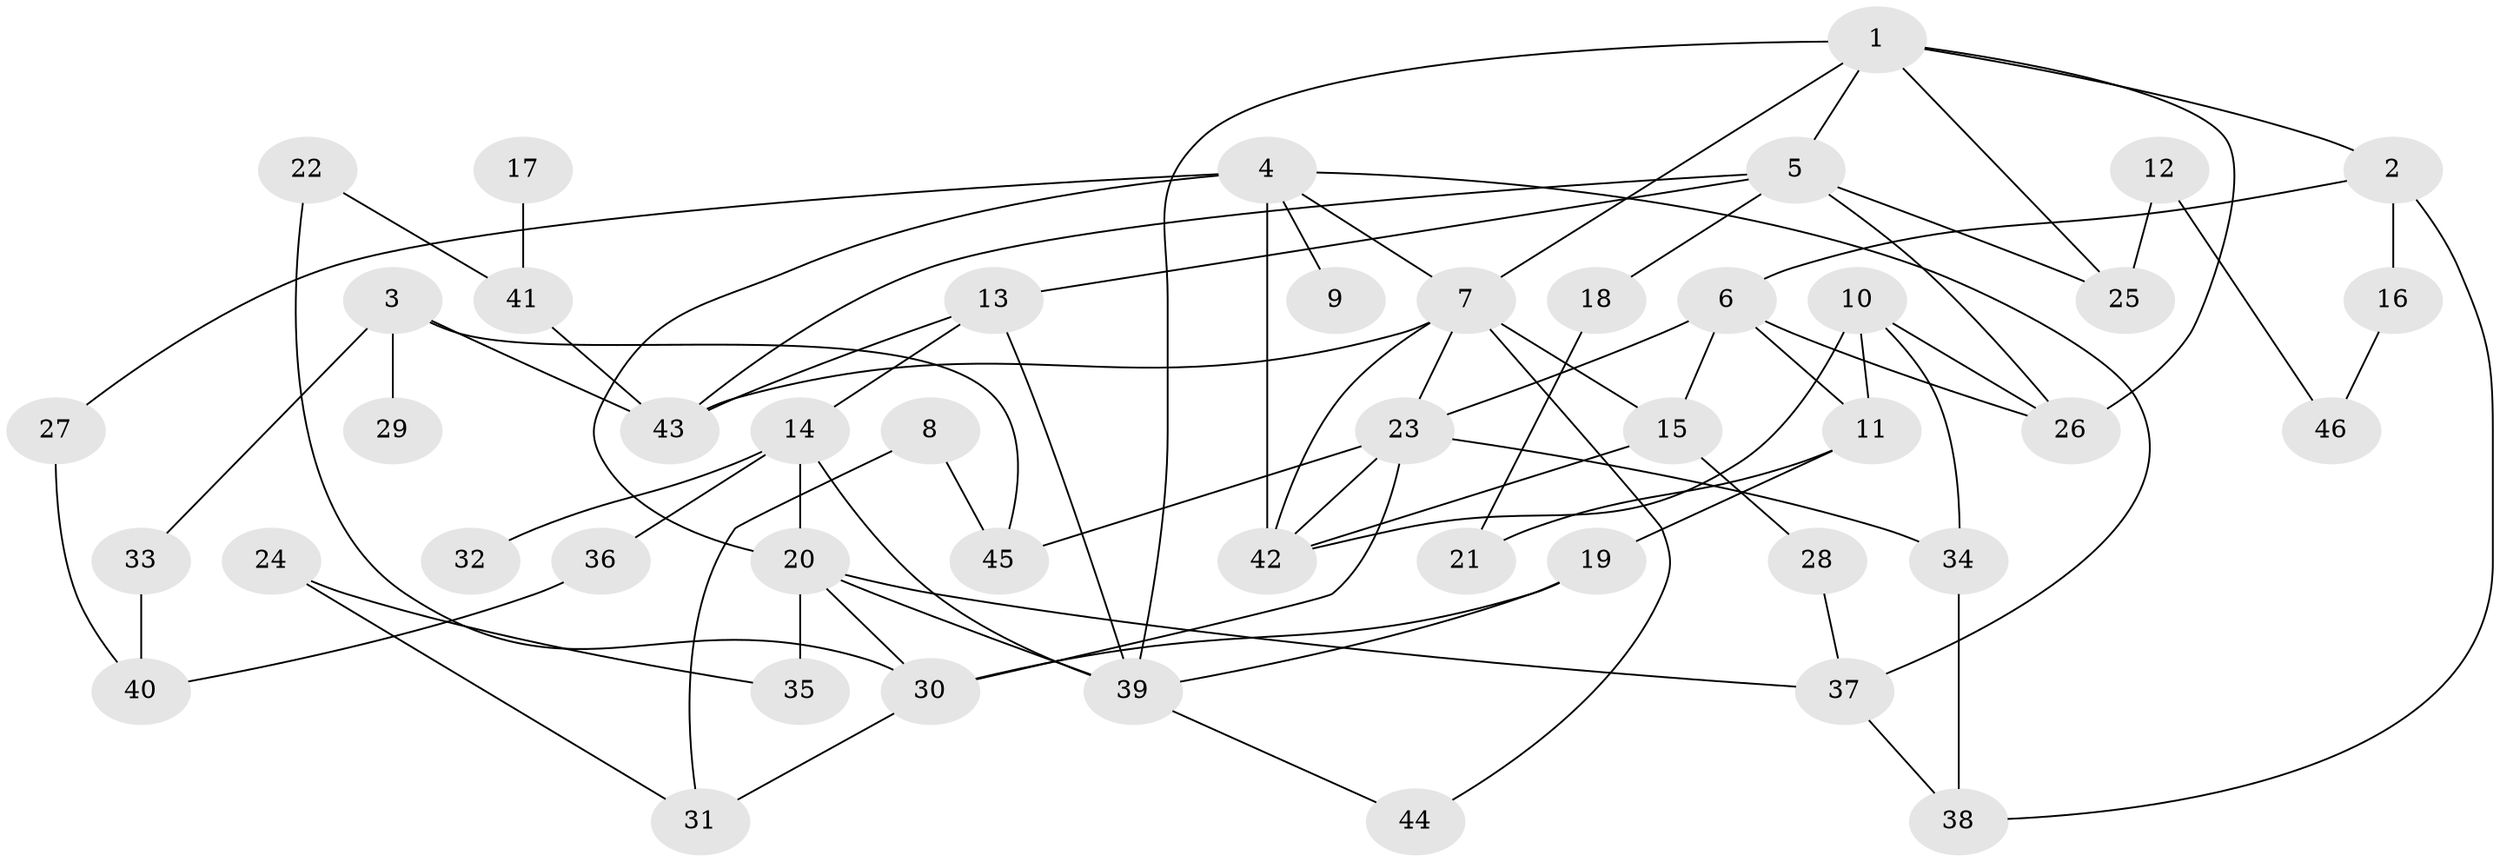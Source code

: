 // original degree distribution, {6: 0.02197802197802198, 5: 0.054945054945054944, 3: 0.23076923076923078, 4: 0.16483516483516483, 1: 0.15384615384615385, 2: 0.3516483516483517, 7: 0.02197802197802198}
// Generated by graph-tools (version 1.1) at 2025/01/03/09/25 03:01:05]
// undirected, 46 vertices, 78 edges
graph export_dot {
graph [start="1"]
  node [color=gray90,style=filled];
  1;
  2;
  3;
  4;
  5;
  6;
  7;
  8;
  9;
  10;
  11;
  12;
  13;
  14;
  15;
  16;
  17;
  18;
  19;
  20;
  21;
  22;
  23;
  24;
  25;
  26;
  27;
  28;
  29;
  30;
  31;
  32;
  33;
  34;
  35;
  36;
  37;
  38;
  39;
  40;
  41;
  42;
  43;
  44;
  45;
  46;
  1 -- 2 [weight=1.0];
  1 -- 5 [weight=1.0];
  1 -- 7 [weight=1.0];
  1 -- 25 [weight=1.0];
  1 -- 26 [weight=1.0];
  1 -- 39 [weight=1.0];
  2 -- 6 [weight=1.0];
  2 -- 16 [weight=1.0];
  2 -- 38 [weight=1.0];
  3 -- 29 [weight=1.0];
  3 -- 33 [weight=1.0];
  3 -- 43 [weight=1.0];
  3 -- 45 [weight=1.0];
  4 -- 7 [weight=1.0];
  4 -- 9 [weight=1.0];
  4 -- 20 [weight=2.0];
  4 -- 27 [weight=1.0];
  4 -- 37 [weight=1.0];
  4 -- 42 [weight=1.0];
  5 -- 13 [weight=1.0];
  5 -- 18 [weight=1.0];
  5 -- 25 [weight=1.0];
  5 -- 26 [weight=1.0];
  5 -- 43 [weight=1.0];
  6 -- 11 [weight=1.0];
  6 -- 15 [weight=1.0];
  6 -- 23 [weight=1.0];
  6 -- 26 [weight=1.0];
  7 -- 15 [weight=1.0];
  7 -- 23 [weight=1.0];
  7 -- 42 [weight=1.0];
  7 -- 43 [weight=1.0];
  7 -- 44 [weight=1.0];
  8 -- 31 [weight=1.0];
  8 -- 45 [weight=1.0];
  10 -- 11 [weight=1.0];
  10 -- 26 [weight=1.0];
  10 -- 34 [weight=1.0];
  10 -- 42 [weight=1.0];
  11 -- 19 [weight=1.0];
  11 -- 21 [weight=1.0];
  12 -- 25 [weight=1.0];
  12 -- 46 [weight=1.0];
  13 -- 14 [weight=1.0];
  13 -- 39 [weight=1.0];
  13 -- 43 [weight=1.0];
  14 -- 20 [weight=1.0];
  14 -- 32 [weight=1.0];
  14 -- 36 [weight=1.0];
  14 -- 39 [weight=1.0];
  15 -- 28 [weight=1.0];
  15 -- 42 [weight=1.0];
  16 -- 46 [weight=1.0];
  17 -- 41 [weight=1.0];
  18 -- 21 [weight=1.0];
  19 -- 30 [weight=1.0];
  19 -- 39 [weight=1.0];
  20 -- 30 [weight=1.0];
  20 -- 35 [weight=1.0];
  20 -- 37 [weight=1.0];
  20 -- 39 [weight=1.0];
  22 -- 30 [weight=1.0];
  22 -- 41 [weight=1.0];
  23 -- 30 [weight=1.0];
  23 -- 34 [weight=1.0];
  23 -- 42 [weight=1.0];
  23 -- 45 [weight=1.0];
  24 -- 31 [weight=1.0];
  24 -- 35 [weight=1.0];
  27 -- 40 [weight=1.0];
  28 -- 37 [weight=1.0];
  30 -- 31 [weight=1.0];
  33 -- 40 [weight=1.0];
  34 -- 38 [weight=1.0];
  36 -- 40 [weight=1.0];
  37 -- 38 [weight=1.0];
  39 -- 44 [weight=1.0];
  41 -- 43 [weight=1.0];
}
